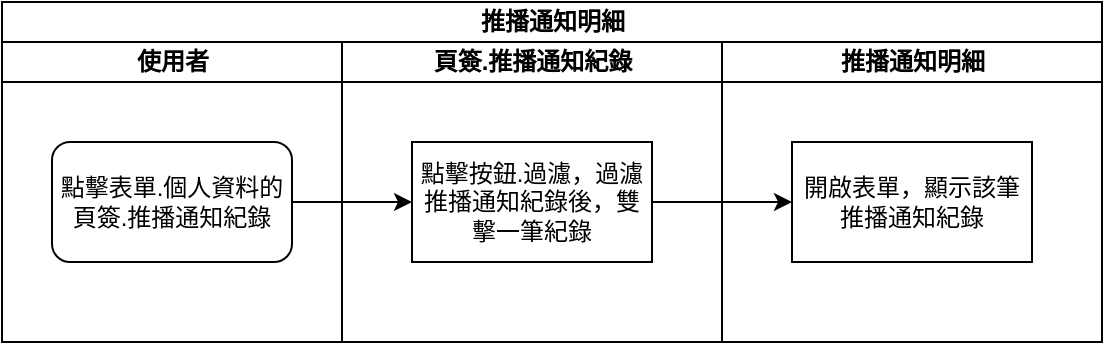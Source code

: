 <mxfile version="13.6.2" type="device" pages="2"><diagram id="YJ-rP2y9CYP8prk0P5Ty" name="開啟推播通知明細畫面"><mxGraphModel dx="1422" dy="822" grid="1" gridSize="10" guides="1" tooltips="1" connect="1" arrows="1" fold="1" page="1" pageScale="1" pageWidth="827" pageHeight="1169" math="0" shadow="0"><root><mxCell id="0"/><mxCell id="1" parent="0"/><mxCell id="k9pxiLECQjc4CapQphq9-1" value="推播通知明細" style="swimlane;html=1;childLayout=stackLayout;resizeParent=1;resizeParentMax=0;startSize=20;" parent="1" vertex="1"><mxGeometry x="230" y="170" width="550" height="170" as="geometry"/></mxCell><mxCell id="k9pxiLECQjc4CapQphq9-2" value="使用者" style="swimlane;html=1;startSize=20;" parent="k9pxiLECQjc4CapQphq9-1" vertex="1"><mxGeometry y="20" width="170" height="150" as="geometry"/></mxCell><mxCell id="k9pxiLECQjc4CapQphq9-6" value="&lt;span&gt;點擊表單.個人資料的頁簽.推播通知紀錄&lt;/span&gt;" style="rounded=1;whiteSpace=wrap;html=1;" parent="k9pxiLECQjc4CapQphq9-2" vertex="1"><mxGeometry x="25" y="50" width="120" height="60" as="geometry"/></mxCell><mxCell id="k9pxiLECQjc4CapQphq9-3" value="頁簽.推播通知紀錄" style="swimlane;html=1;startSize=20;" parent="k9pxiLECQjc4CapQphq9-1" vertex="1"><mxGeometry x="170" y="20" width="190" height="150" as="geometry"/></mxCell><mxCell id="k9pxiLECQjc4CapQphq9-7" value="點擊按鈕.過濾，過濾推播通知紀錄後，雙擊一筆紀錄" style="rounded=0;whiteSpace=wrap;html=1;" parent="k9pxiLECQjc4CapQphq9-3" vertex="1"><mxGeometry x="35" y="50" width="120" height="60" as="geometry"/></mxCell><mxCell id="k9pxiLECQjc4CapQphq9-4" value="推播通知明細" style="swimlane;html=1;startSize=20;" parent="k9pxiLECQjc4CapQphq9-1" vertex="1"><mxGeometry x="360" y="20" width="190" height="150" as="geometry"/></mxCell><mxCell id="k9pxiLECQjc4CapQphq9-9" value="開啟表單，顯示該筆推播通知紀錄" style="rounded=0;whiteSpace=wrap;html=1;" parent="k9pxiLECQjc4CapQphq9-4" vertex="1"><mxGeometry x="35" y="50" width="120" height="60" as="geometry"/></mxCell><mxCell id="k9pxiLECQjc4CapQphq9-8" style="edgeStyle=orthogonalEdgeStyle;rounded=0;orthogonalLoop=1;jettySize=auto;html=1;" parent="k9pxiLECQjc4CapQphq9-1" source="k9pxiLECQjc4CapQphq9-6" target="k9pxiLECQjc4CapQphq9-7" edge="1"><mxGeometry relative="1" as="geometry"/></mxCell><mxCell id="k9pxiLECQjc4CapQphq9-10" style="edgeStyle=orthogonalEdgeStyle;rounded=0;orthogonalLoop=1;jettySize=auto;html=1;" parent="k9pxiLECQjc4CapQphq9-1" source="k9pxiLECQjc4CapQphq9-7" target="k9pxiLECQjc4CapQphq9-9" edge="1"><mxGeometry relative="1" as="geometry"/></mxCell></root></mxGraphModel></diagram><diagram id="GskHMXkrIyYXgIAsbJL9" name="點擊按鈕.確認，關閉表單"><mxGraphModel dx="1086" dy="806" grid="1" gridSize="10" guides="1" tooltips="1" connect="1" arrows="1" fold="1" page="1" pageScale="1" pageWidth="827" pageHeight="1169" math="0" shadow="0"><root><mxCell id="gHsAyCmhOCQ1C_SD5GjC-0"/><mxCell id="gHsAyCmhOCQ1C_SD5GjC-1" parent="gHsAyCmhOCQ1C_SD5GjC-0"/><mxCell id="L4EmJGcde7sEfl2KIOiz-0" value="推播通知明細" style="swimlane;html=1;childLayout=stackLayout;resizeParent=1;resizeParentMax=0;startSize=20;" vertex="1" parent="gHsAyCmhOCQ1C_SD5GjC-1"><mxGeometry x="230" y="170" width="360" height="170" as="geometry"/></mxCell><mxCell id="L4EmJGcde7sEfl2KIOiz-1" value="使用者" style="swimlane;html=1;startSize=20;" vertex="1" parent="L4EmJGcde7sEfl2KIOiz-0"><mxGeometry y="20" width="170" height="150" as="geometry"/></mxCell><mxCell id="L4EmJGcde7sEfl2KIOiz-2" value="點擊按鈕.確定" style="rounded=1;whiteSpace=wrap;html=1;" vertex="1" parent="L4EmJGcde7sEfl2KIOiz-1"><mxGeometry x="25" y="50" width="120" height="60" as="geometry"/></mxCell><mxCell id="L4EmJGcde7sEfl2KIOiz-5" value="推播通知明細" style="swimlane;html=1;startSize=20;" vertex="1" parent="L4EmJGcde7sEfl2KIOiz-0"><mxGeometry x="170" y="20" width="190" height="150" as="geometry"/></mxCell><mxCell id="L4EmJGcde7sEfl2KIOiz-6" value="關閉表單" style="rounded=0;whiteSpace=wrap;html=1;" vertex="1" parent="L4EmJGcde7sEfl2KIOiz-5"><mxGeometry x="35" y="50" width="120" height="60" as="geometry"/></mxCell><mxCell id="L4EmJGcde7sEfl2KIOiz-9" style="edgeStyle=orthogonalEdgeStyle;rounded=0;orthogonalLoop=1;jettySize=auto;html=1;" edge="1" parent="L4EmJGcde7sEfl2KIOiz-0" source="L4EmJGcde7sEfl2KIOiz-2" target="L4EmJGcde7sEfl2KIOiz-6"><mxGeometry relative="1" as="geometry"/></mxCell></root></mxGraphModel></diagram></mxfile>